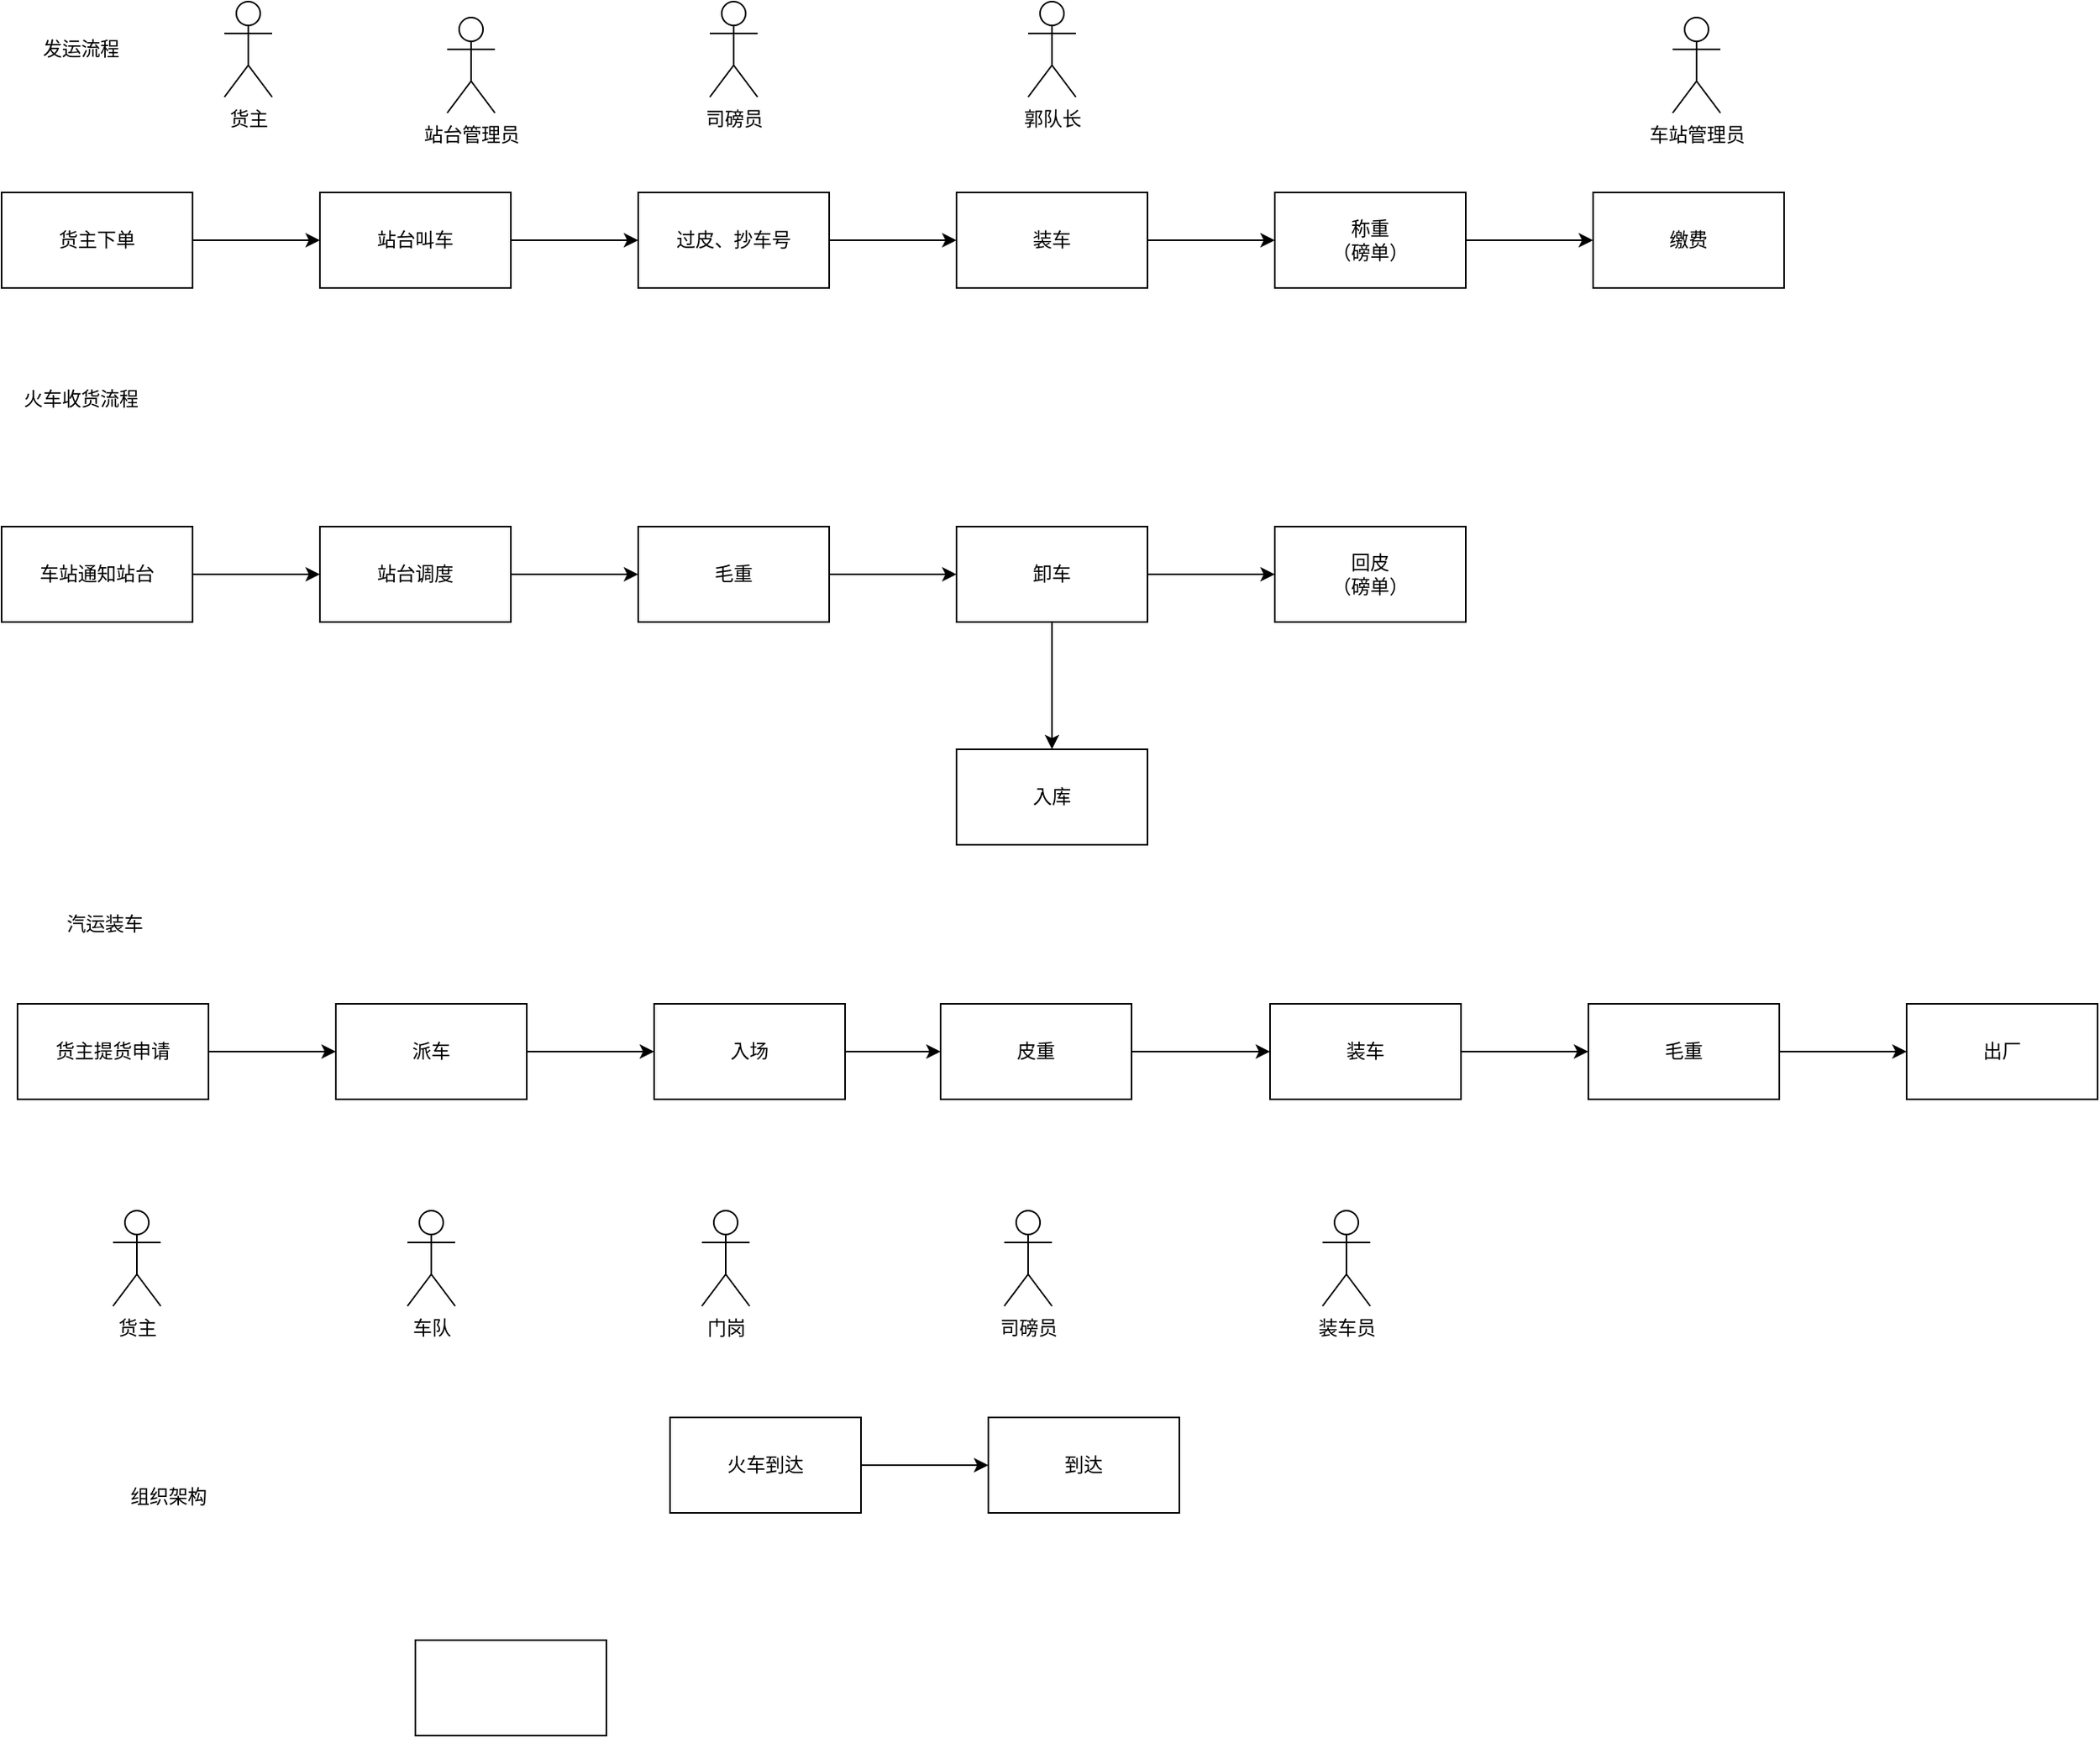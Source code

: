 <mxfile version="14.6.11" type="github">
  <diagram id="qtWjTn31YD0YpvK0INZs" name="Page-1">
    <mxGraphModel dx="1141" dy="619" grid="1" gridSize="10" guides="1" tooltips="1" connect="1" arrows="1" fold="1" page="1" pageScale="1" pageWidth="827" pageHeight="1169" math="0" shadow="0">
      <root>
        <mxCell id="0" />
        <mxCell id="1" parent="0" />
        <mxCell id="47v1WlampJaJBu8t99XA-4" value="" style="edgeStyle=orthogonalEdgeStyle;rounded=0;orthogonalLoop=1;jettySize=auto;html=1;" edge="1" parent="1" source="47v1WlampJaJBu8t99XA-1" target="47v1WlampJaJBu8t99XA-3">
          <mxGeometry relative="1" as="geometry" />
        </mxCell>
        <mxCell id="47v1WlampJaJBu8t99XA-1" value="火车到达" style="rounded=0;whiteSpace=wrap;html=1;" vertex="1" parent="1">
          <mxGeometry x="450" y="960" width="120" height="60" as="geometry" />
        </mxCell>
        <mxCell id="47v1WlampJaJBu8t99XA-2" value="发运流程" style="text;html=1;strokeColor=none;fillColor=none;align=center;verticalAlign=middle;whiteSpace=wrap;rounded=0;" vertex="1" parent="1">
          <mxGeometry x="40" y="90" width="80" height="20" as="geometry" />
        </mxCell>
        <mxCell id="47v1WlampJaJBu8t99XA-3" value="到达" style="rounded=0;whiteSpace=wrap;html=1;" vertex="1" parent="1">
          <mxGeometry x="650" y="960" width="120" height="60" as="geometry" />
        </mxCell>
        <mxCell id="47v1WlampJaJBu8t99XA-5" value="" style="rounded=0;whiteSpace=wrap;html=1;" vertex="1" parent="1">
          <mxGeometry x="290" y="1100" width="120" height="60" as="geometry" />
        </mxCell>
        <mxCell id="47v1WlampJaJBu8t99XA-6" value="组织架构" style="text;html=1;strokeColor=none;fillColor=none;align=center;verticalAlign=middle;whiteSpace=wrap;rounded=0;" vertex="1" parent="1">
          <mxGeometry x="100" y="990" width="70" height="40" as="geometry" />
        </mxCell>
        <mxCell id="47v1WlampJaJBu8t99XA-13" style="edgeStyle=orthogonalEdgeStyle;rounded=0;orthogonalLoop=1;jettySize=auto;html=1;exitX=1;exitY=0.5;exitDx=0;exitDy=0;entryX=0;entryY=0.5;entryDx=0;entryDy=0;" edge="1" parent="1" source="47v1WlampJaJBu8t99XA-7" target="47v1WlampJaJBu8t99XA-8">
          <mxGeometry relative="1" as="geometry" />
        </mxCell>
        <mxCell id="47v1WlampJaJBu8t99XA-7" value="货主下单" style="rounded=0;whiteSpace=wrap;html=1;" vertex="1" parent="1">
          <mxGeometry x="30" y="190" width="120" height="60" as="geometry" />
        </mxCell>
        <mxCell id="47v1WlampJaJBu8t99XA-10" value="" style="edgeStyle=orthogonalEdgeStyle;rounded=0;orthogonalLoop=1;jettySize=auto;html=1;" edge="1" parent="1" source="47v1WlampJaJBu8t99XA-8" target="47v1WlampJaJBu8t99XA-9">
          <mxGeometry relative="1" as="geometry" />
        </mxCell>
        <mxCell id="47v1WlampJaJBu8t99XA-8" value="站台叫车" style="rounded=0;whiteSpace=wrap;html=1;" vertex="1" parent="1">
          <mxGeometry x="230" y="190" width="120" height="60" as="geometry" />
        </mxCell>
        <mxCell id="47v1WlampJaJBu8t99XA-12" value="" style="edgeStyle=orthogonalEdgeStyle;rounded=0;orthogonalLoop=1;jettySize=auto;html=1;" edge="1" parent="1" source="47v1WlampJaJBu8t99XA-9" target="47v1WlampJaJBu8t99XA-11">
          <mxGeometry relative="1" as="geometry" />
        </mxCell>
        <mxCell id="47v1WlampJaJBu8t99XA-9" value="过皮、抄车号" style="rounded=0;whiteSpace=wrap;html=1;" vertex="1" parent="1">
          <mxGeometry x="430" y="190" width="120" height="60" as="geometry" />
        </mxCell>
        <mxCell id="47v1WlampJaJBu8t99XA-15" value="" style="edgeStyle=orthogonalEdgeStyle;rounded=0;orthogonalLoop=1;jettySize=auto;html=1;" edge="1" parent="1" source="47v1WlampJaJBu8t99XA-11" target="47v1WlampJaJBu8t99XA-14">
          <mxGeometry relative="1" as="geometry" />
        </mxCell>
        <mxCell id="47v1WlampJaJBu8t99XA-11" value="装车" style="whiteSpace=wrap;html=1;rounded=0;" vertex="1" parent="1">
          <mxGeometry x="630" y="190" width="120" height="60" as="geometry" />
        </mxCell>
        <mxCell id="47v1WlampJaJBu8t99XA-17" value="" style="edgeStyle=orthogonalEdgeStyle;rounded=0;orthogonalLoop=1;jettySize=auto;html=1;" edge="1" parent="1" source="47v1WlampJaJBu8t99XA-14" target="47v1WlampJaJBu8t99XA-16">
          <mxGeometry relative="1" as="geometry" />
        </mxCell>
        <mxCell id="47v1WlampJaJBu8t99XA-14" value="称重&lt;br&gt;（磅单）" style="whiteSpace=wrap;html=1;rounded=0;" vertex="1" parent="1">
          <mxGeometry x="830" y="190" width="120" height="60" as="geometry" />
        </mxCell>
        <mxCell id="47v1WlampJaJBu8t99XA-16" value="缴费" style="whiteSpace=wrap;html=1;rounded=0;" vertex="1" parent="1">
          <mxGeometry x="1030" y="190" width="120" height="60" as="geometry" />
        </mxCell>
        <mxCell id="47v1WlampJaJBu8t99XA-18" value="火车收货流程" style="text;html=1;strokeColor=none;fillColor=none;align=center;verticalAlign=middle;whiteSpace=wrap;rounded=0;" vertex="1" parent="1">
          <mxGeometry x="40" y="310" width="80" height="20" as="geometry" />
        </mxCell>
        <mxCell id="47v1WlampJaJBu8t99XA-21" value="" style="edgeStyle=orthogonalEdgeStyle;rounded=0;orthogonalLoop=1;jettySize=auto;html=1;" edge="1" parent="1" source="47v1WlampJaJBu8t99XA-19" target="47v1WlampJaJBu8t99XA-20">
          <mxGeometry relative="1" as="geometry" />
        </mxCell>
        <mxCell id="47v1WlampJaJBu8t99XA-19" value="车站通知站台" style="rounded=0;whiteSpace=wrap;html=1;" vertex="1" parent="1">
          <mxGeometry x="30" y="400" width="120" height="60" as="geometry" />
        </mxCell>
        <mxCell id="47v1WlampJaJBu8t99XA-23" value="" style="edgeStyle=orthogonalEdgeStyle;rounded=0;orthogonalLoop=1;jettySize=auto;html=1;" edge="1" parent="1" source="47v1WlampJaJBu8t99XA-20" target="47v1WlampJaJBu8t99XA-22">
          <mxGeometry relative="1" as="geometry" />
        </mxCell>
        <mxCell id="47v1WlampJaJBu8t99XA-20" value="站台调度" style="whiteSpace=wrap;html=1;rounded=0;" vertex="1" parent="1">
          <mxGeometry x="230" y="400" width="120" height="60" as="geometry" />
        </mxCell>
        <mxCell id="47v1WlampJaJBu8t99XA-25" value="" style="edgeStyle=orthogonalEdgeStyle;rounded=0;orthogonalLoop=1;jettySize=auto;html=1;" edge="1" parent="1" source="47v1WlampJaJBu8t99XA-22" target="47v1WlampJaJBu8t99XA-24">
          <mxGeometry relative="1" as="geometry" />
        </mxCell>
        <mxCell id="47v1WlampJaJBu8t99XA-22" value="毛重" style="whiteSpace=wrap;html=1;rounded=0;" vertex="1" parent="1">
          <mxGeometry x="430" y="400" width="120" height="60" as="geometry" />
        </mxCell>
        <mxCell id="47v1WlampJaJBu8t99XA-27" value="" style="edgeStyle=orthogonalEdgeStyle;rounded=0;orthogonalLoop=1;jettySize=auto;html=1;" edge="1" parent="1" source="47v1WlampJaJBu8t99XA-24" target="47v1WlampJaJBu8t99XA-26">
          <mxGeometry relative="1" as="geometry" />
        </mxCell>
        <mxCell id="47v1WlampJaJBu8t99XA-36" value="" style="edgeStyle=orthogonalEdgeStyle;rounded=0;orthogonalLoop=1;jettySize=auto;html=1;" edge="1" parent="1" source="47v1WlampJaJBu8t99XA-24" target="47v1WlampJaJBu8t99XA-35">
          <mxGeometry relative="1" as="geometry" />
        </mxCell>
        <mxCell id="47v1WlampJaJBu8t99XA-24" value="卸车" style="whiteSpace=wrap;html=1;rounded=0;" vertex="1" parent="1">
          <mxGeometry x="630" y="400" width="120" height="60" as="geometry" />
        </mxCell>
        <mxCell id="47v1WlampJaJBu8t99XA-26" value="回皮&lt;br&gt;（磅单）" style="whiteSpace=wrap;html=1;rounded=0;" vertex="1" parent="1">
          <mxGeometry x="830" y="400" width="120" height="60" as="geometry" />
        </mxCell>
        <mxCell id="47v1WlampJaJBu8t99XA-30" value="货主" style="shape=umlActor;verticalLabelPosition=bottom;verticalAlign=top;html=1;outlineConnect=0;" vertex="1" parent="1">
          <mxGeometry x="170" y="70" width="30" height="60" as="geometry" />
        </mxCell>
        <mxCell id="47v1WlampJaJBu8t99XA-31" value="站台管理员" style="shape=umlActor;verticalLabelPosition=bottom;verticalAlign=top;html=1;outlineConnect=0;" vertex="1" parent="1">
          <mxGeometry x="310" y="80" width="30" height="60" as="geometry" />
        </mxCell>
        <mxCell id="47v1WlampJaJBu8t99XA-32" value="司磅员" style="shape=umlActor;verticalLabelPosition=bottom;verticalAlign=top;html=1;outlineConnect=0;" vertex="1" parent="1">
          <mxGeometry x="475" y="70" width="30" height="60" as="geometry" />
        </mxCell>
        <mxCell id="47v1WlampJaJBu8t99XA-33" value="郭队长" style="shape=umlActor;verticalLabelPosition=bottom;verticalAlign=top;html=1;outlineConnect=0;" vertex="1" parent="1">
          <mxGeometry x="675" y="70" width="30" height="60" as="geometry" />
        </mxCell>
        <mxCell id="47v1WlampJaJBu8t99XA-34" value="车站管理员" style="shape=umlActor;verticalLabelPosition=bottom;verticalAlign=top;html=1;outlineConnect=0;" vertex="1" parent="1">
          <mxGeometry x="1080" y="80" width="30" height="60" as="geometry" />
        </mxCell>
        <mxCell id="47v1WlampJaJBu8t99XA-35" value="入库" style="whiteSpace=wrap;html=1;rounded=0;" vertex="1" parent="1">
          <mxGeometry x="630" y="540" width="120" height="60" as="geometry" />
        </mxCell>
        <mxCell id="47v1WlampJaJBu8t99XA-37" value="汽运装车" style="text;html=1;strokeColor=none;fillColor=none;align=center;verticalAlign=middle;whiteSpace=wrap;rounded=0;" vertex="1" parent="1">
          <mxGeometry x="50" y="640" width="90" height="20" as="geometry" />
        </mxCell>
        <mxCell id="47v1WlampJaJBu8t99XA-40" value="" style="edgeStyle=orthogonalEdgeStyle;rounded=0;orthogonalLoop=1;jettySize=auto;html=1;" edge="1" parent="1" source="47v1WlampJaJBu8t99XA-38" target="47v1WlampJaJBu8t99XA-39">
          <mxGeometry relative="1" as="geometry" />
        </mxCell>
        <mxCell id="47v1WlampJaJBu8t99XA-38" value="货主提货申请" style="rounded=0;whiteSpace=wrap;html=1;" vertex="1" parent="1">
          <mxGeometry x="40" y="700" width="120" height="60" as="geometry" />
        </mxCell>
        <mxCell id="47v1WlampJaJBu8t99XA-51" value="" style="edgeStyle=orthogonalEdgeStyle;rounded=0;orthogonalLoop=1;jettySize=auto;html=1;" edge="1" parent="1" source="47v1WlampJaJBu8t99XA-39" target="47v1WlampJaJBu8t99XA-50">
          <mxGeometry relative="1" as="geometry" />
        </mxCell>
        <mxCell id="47v1WlampJaJBu8t99XA-39" value="派车" style="whiteSpace=wrap;html=1;rounded=0;" vertex="1" parent="1">
          <mxGeometry x="240" y="700" width="120" height="60" as="geometry" />
        </mxCell>
        <mxCell id="47v1WlampJaJBu8t99XA-53" style="edgeStyle=orthogonalEdgeStyle;rounded=0;orthogonalLoop=1;jettySize=auto;html=1;exitX=1;exitY=0.5;exitDx=0;exitDy=0;" edge="1" parent="1" source="47v1WlampJaJBu8t99XA-41" target="47v1WlampJaJBu8t99XA-43">
          <mxGeometry relative="1" as="geometry" />
        </mxCell>
        <mxCell id="47v1WlampJaJBu8t99XA-41" value="皮重" style="whiteSpace=wrap;html=1;rounded=0;" vertex="1" parent="1">
          <mxGeometry x="620" y="700" width="120" height="60" as="geometry" />
        </mxCell>
        <mxCell id="47v1WlampJaJBu8t99XA-46" value="" style="edgeStyle=orthogonalEdgeStyle;rounded=0;orthogonalLoop=1;jettySize=auto;html=1;" edge="1" parent="1" source="47v1WlampJaJBu8t99XA-43" target="47v1WlampJaJBu8t99XA-45">
          <mxGeometry relative="1" as="geometry" />
        </mxCell>
        <mxCell id="47v1WlampJaJBu8t99XA-43" value="装车" style="whiteSpace=wrap;html=1;rounded=0;" vertex="1" parent="1">
          <mxGeometry x="827" y="700" width="120" height="60" as="geometry" />
        </mxCell>
        <mxCell id="47v1WlampJaJBu8t99XA-48" value="" style="edgeStyle=orthogonalEdgeStyle;rounded=0;orthogonalLoop=1;jettySize=auto;html=1;" edge="1" parent="1" source="47v1WlampJaJBu8t99XA-45" target="47v1WlampJaJBu8t99XA-47">
          <mxGeometry relative="1" as="geometry" />
        </mxCell>
        <mxCell id="47v1WlampJaJBu8t99XA-45" value="毛重" style="whiteSpace=wrap;html=1;rounded=0;" vertex="1" parent="1">
          <mxGeometry x="1027" y="700" width="120" height="60" as="geometry" />
        </mxCell>
        <mxCell id="47v1WlampJaJBu8t99XA-47" value="出厂" style="whiteSpace=wrap;html=1;rounded=0;" vertex="1" parent="1">
          <mxGeometry x="1227" y="700" width="120" height="60" as="geometry" />
        </mxCell>
        <mxCell id="47v1WlampJaJBu8t99XA-52" style="edgeStyle=orthogonalEdgeStyle;rounded=0;orthogonalLoop=1;jettySize=auto;html=1;exitX=1;exitY=0.5;exitDx=0;exitDy=0;" edge="1" parent="1" source="47v1WlampJaJBu8t99XA-50" target="47v1WlampJaJBu8t99XA-41">
          <mxGeometry relative="1" as="geometry" />
        </mxCell>
        <mxCell id="47v1WlampJaJBu8t99XA-50" value="入场" style="whiteSpace=wrap;html=1;rounded=0;" vertex="1" parent="1">
          <mxGeometry x="440" y="700" width="120" height="60" as="geometry" />
        </mxCell>
        <mxCell id="47v1WlampJaJBu8t99XA-54" value="货主" style="shape=umlActor;verticalLabelPosition=bottom;verticalAlign=top;html=1;outlineConnect=0;" vertex="1" parent="1">
          <mxGeometry x="100" y="830" width="30" height="60" as="geometry" />
        </mxCell>
        <mxCell id="47v1WlampJaJBu8t99XA-55" value="车队" style="shape=umlActor;verticalLabelPosition=bottom;verticalAlign=top;html=1;outlineConnect=0;" vertex="1" parent="1">
          <mxGeometry x="285" y="830" width="30" height="60" as="geometry" />
        </mxCell>
        <mxCell id="47v1WlampJaJBu8t99XA-56" value="门岗" style="shape=umlActor;verticalLabelPosition=bottom;verticalAlign=top;html=1;outlineConnect=0;" vertex="1" parent="1">
          <mxGeometry x="470" y="830" width="30" height="60" as="geometry" />
        </mxCell>
        <mxCell id="47v1WlampJaJBu8t99XA-57" value="司磅员" style="shape=umlActor;verticalLabelPosition=bottom;verticalAlign=top;html=1;outlineConnect=0;" vertex="1" parent="1">
          <mxGeometry x="660" y="830" width="30" height="60" as="geometry" />
        </mxCell>
        <mxCell id="47v1WlampJaJBu8t99XA-58" value="装车员" style="shape=umlActor;verticalLabelPosition=bottom;verticalAlign=top;html=1;outlineConnect=0;" vertex="1" parent="1">
          <mxGeometry x="860" y="830" width="30" height="60" as="geometry" />
        </mxCell>
      </root>
    </mxGraphModel>
  </diagram>
</mxfile>
